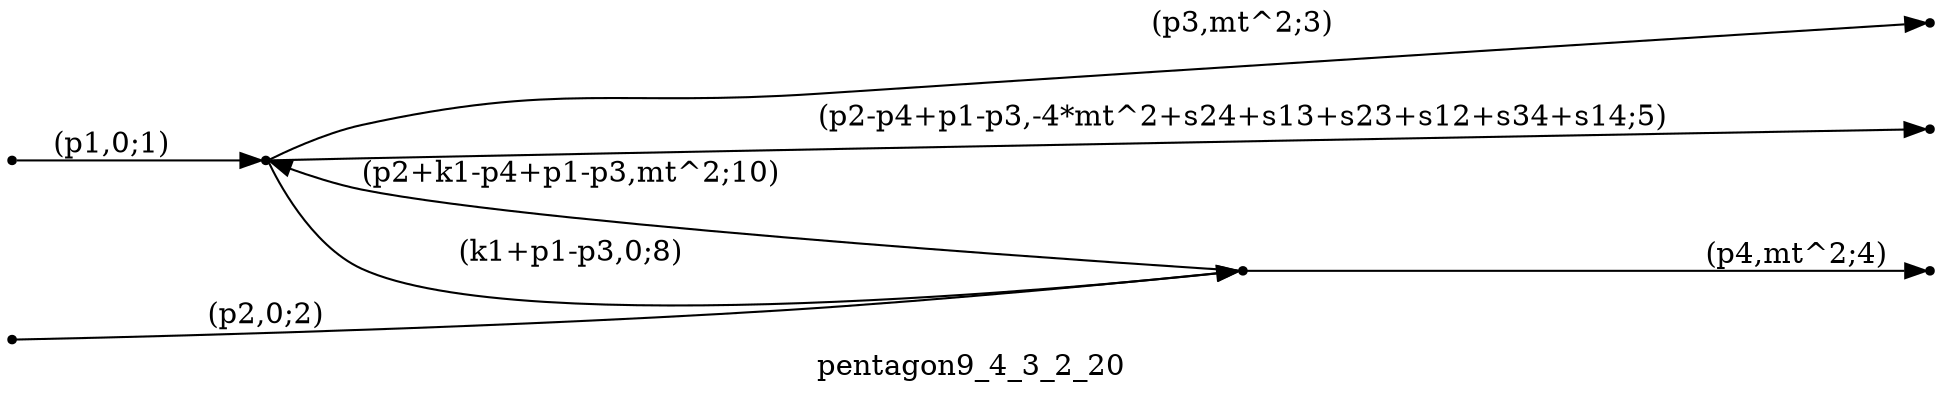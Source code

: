 digraph pentagon9_4_3_2_20 {
  label="pentagon9_4_3_2_20";
  rankdir="LR";
  subgraph edges {
    -1 -> 2 [label="(p1,0;1)"];
    -2 -> 1 [label="(p2,0;2)"];
    2 -> -3 [label="(p3,mt^2;3)"];
    1 -> -4 [label="(p4,mt^2;4)"];
    2 -> -5 [label="(p2-p4+p1-p3,-4*mt^2+s24+s13+s23+s12+s34+s14;5)"];
    2 -> 1 [label="(k1+p1-p3,0;8)"];
    1 -> 2 [label="(p2+k1-p4+p1-p3,mt^2;10)"];
  }
  subgraph incoming { rank="source"; -1; -2; }
  subgraph outgoing { rank="sink"; -3; -4; -5; }
-5 [shape=point];
-4 [shape=point];
-3 [shape=point];
-2 [shape=point];
-1 [shape=point];
1 [shape=point];
2 [shape=point];
}

